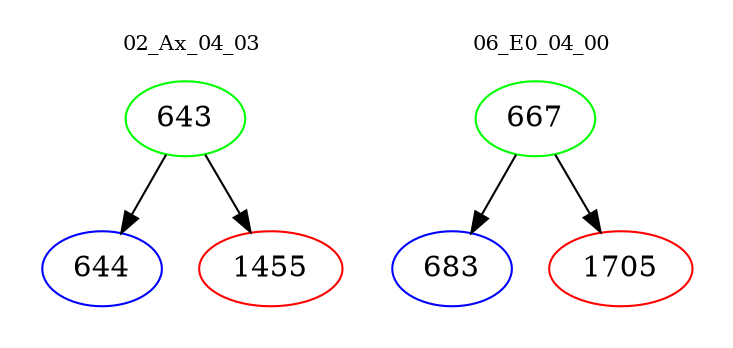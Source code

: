 digraph{
subgraph cluster_0 {
color = white
label = "02_Ax_04_03";
fontsize=10;
T0_643 [label="643", color="green"]
T0_643 -> T0_644 [color="black"]
T0_644 [label="644", color="blue"]
T0_643 -> T0_1455 [color="black"]
T0_1455 [label="1455", color="red"]
}
subgraph cluster_1 {
color = white
label = "06_E0_04_00";
fontsize=10;
T1_667 [label="667", color="green"]
T1_667 -> T1_683 [color="black"]
T1_683 [label="683", color="blue"]
T1_667 -> T1_1705 [color="black"]
T1_1705 [label="1705", color="red"]
}
}
